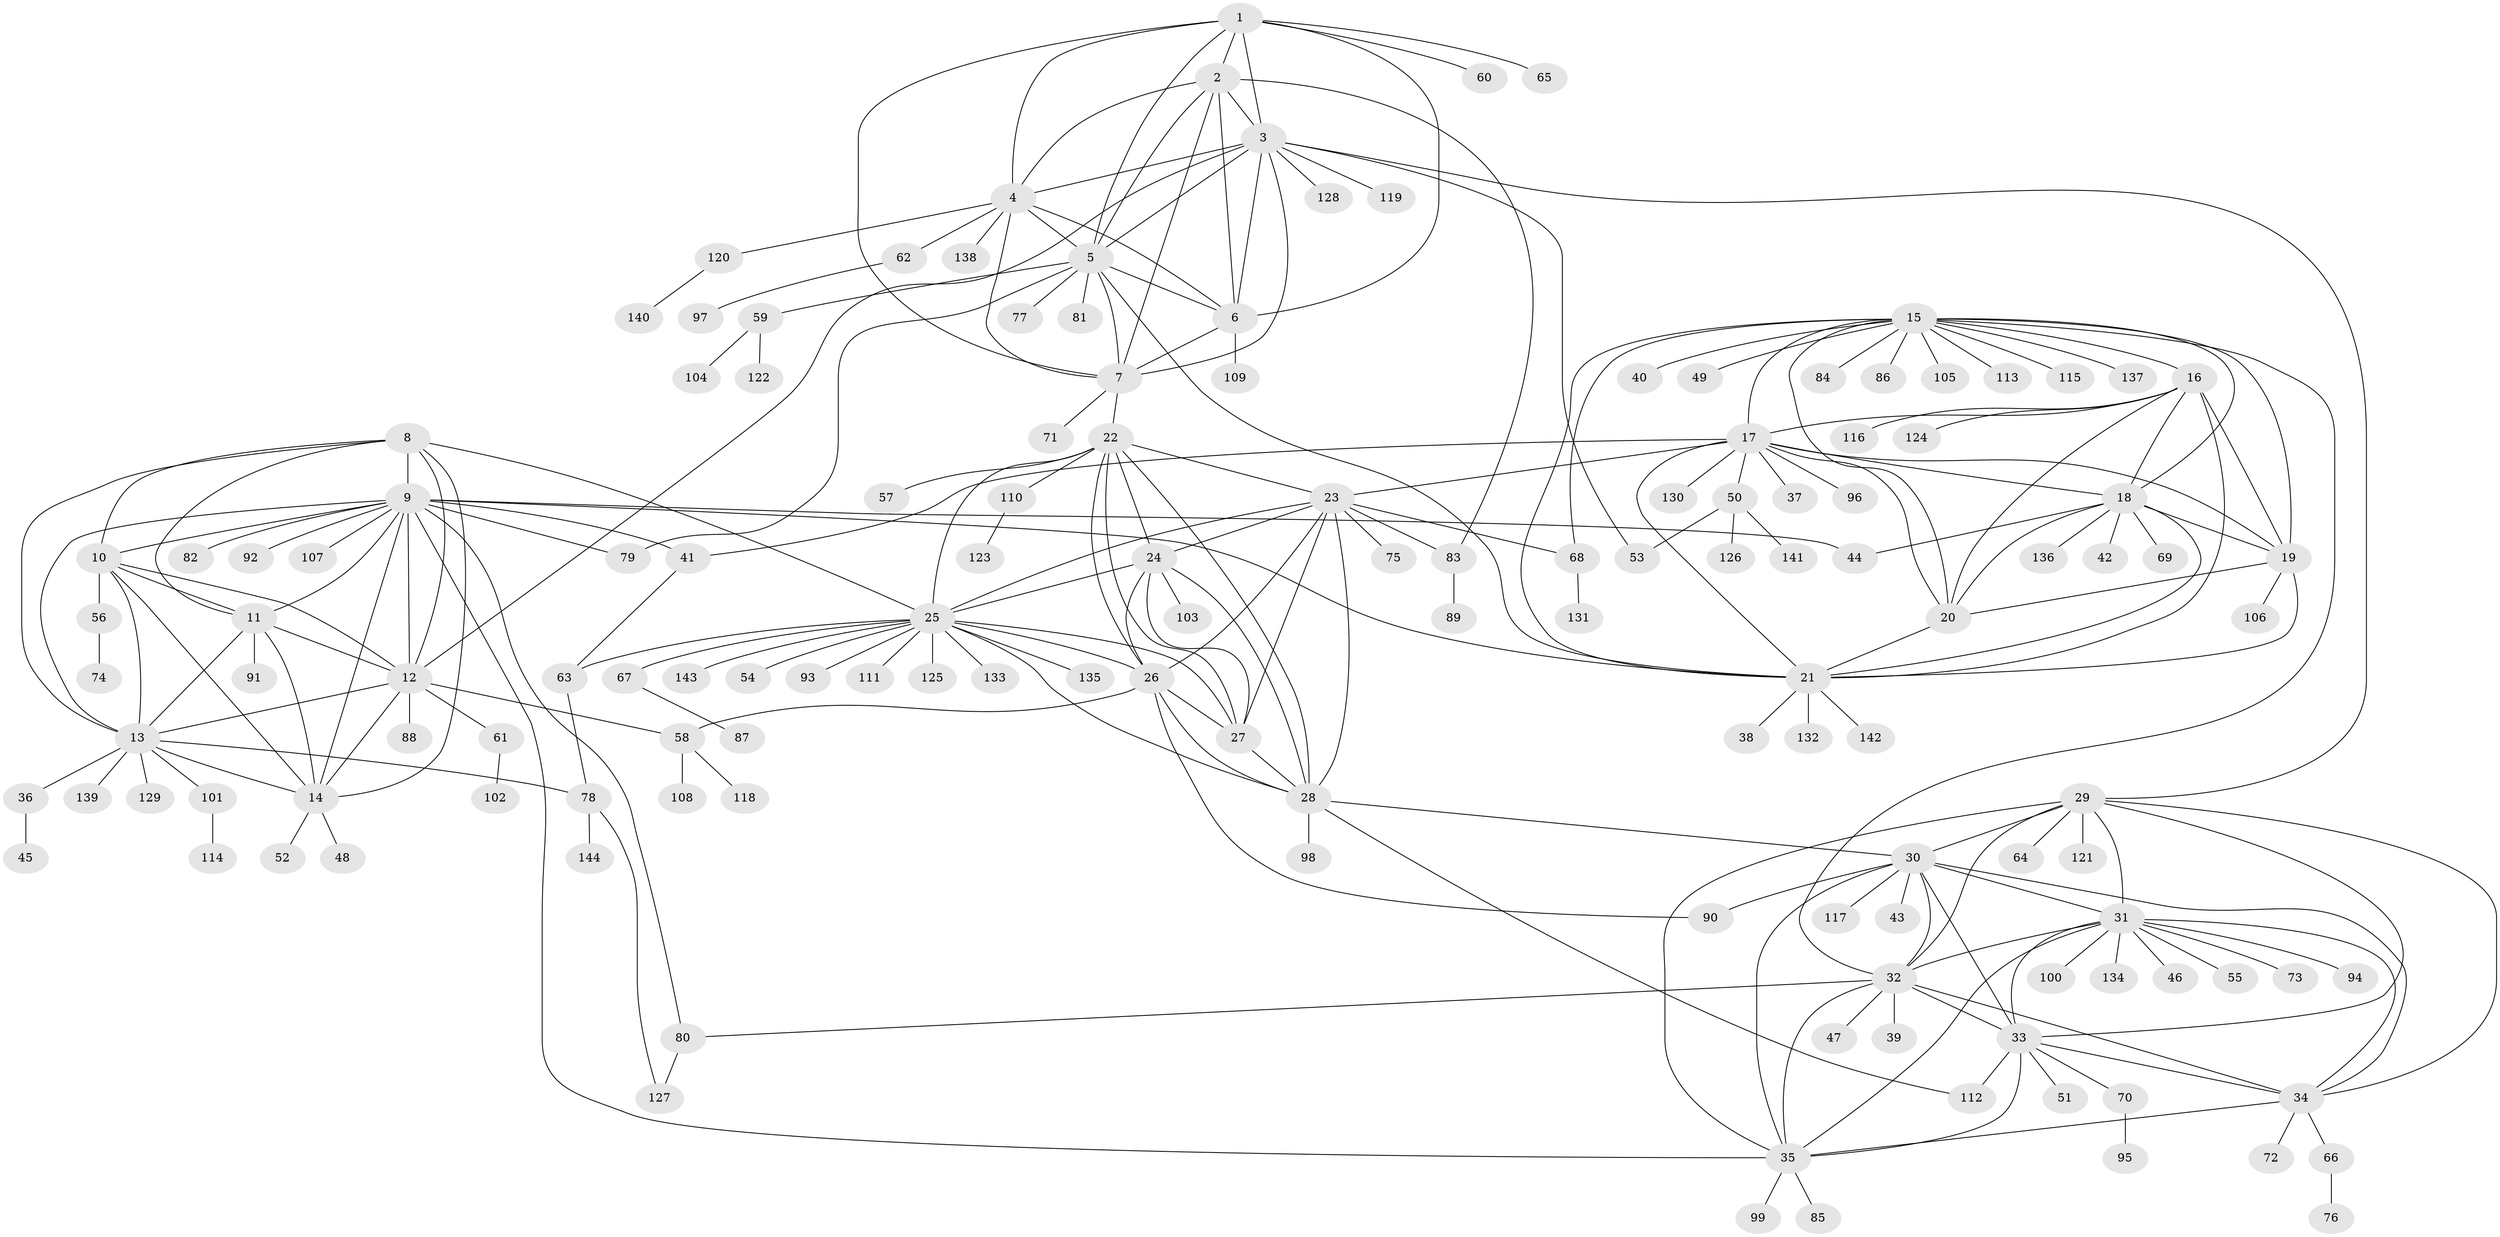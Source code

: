 // coarse degree distribution, {7: 0.03, 6: 0.07, 10: 0.03, 8: 0.03, 11: 0.01, 14: 0.02, 5: 0.01, 9: 0.05, 3: 0.05, 12: 0.01, 2: 0.09, 1: 0.59, 4: 0.01}
// Generated by graph-tools (version 1.1) at 2025/19/03/04/25 18:19:40]
// undirected, 144 vertices, 237 edges
graph export_dot {
graph [start="1"]
  node [color=gray90,style=filled];
  1;
  2;
  3;
  4;
  5;
  6;
  7;
  8;
  9;
  10;
  11;
  12;
  13;
  14;
  15;
  16;
  17;
  18;
  19;
  20;
  21;
  22;
  23;
  24;
  25;
  26;
  27;
  28;
  29;
  30;
  31;
  32;
  33;
  34;
  35;
  36;
  37;
  38;
  39;
  40;
  41;
  42;
  43;
  44;
  45;
  46;
  47;
  48;
  49;
  50;
  51;
  52;
  53;
  54;
  55;
  56;
  57;
  58;
  59;
  60;
  61;
  62;
  63;
  64;
  65;
  66;
  67;
  68;
  69;
  70;
  71;
  72;
  73;
  74;
  75;
  76;
  77;
  78;
  79;
  80;
  81;
  82;
  83;
  84;
  85;
  86;
  87;
  88;
  89;
  90;
  91;
  92;
  93;
  94;
  95;
  96;
  97;
  98;
  99;
  100;
  101;
  102;
  103;
  104;
  105;
  106;
  107;
  108;
  109;
  110;
  111;
  112;
  113;
  114;
  115;
  116;
  117;
  118;
  119;
  120;
  121;
  122;
  123;
  124;
  125;
  126;
  127;
  128;
  129;
  130;
  131;
  132;
  133;
  134;
  135;
  136;
  137;
  138;
  139;
  140;
  141;
  142;
  143;
  144;
  1 -- 2;
  1 -- 3;
  1 -- 4;
  1 -- 5;
  1 -- 6;
  1 -- 7;
  1 -- 60;
  1 -- 65;
  2 -- 3;
  2 -- 4;
  2 -- 5;
  2 -- 6;
  2 -- 7;
  2 -- 83;
  3 -- 4;
  3 -- 5;
  3 -- 6;
  3 -- 7;
  3 -- 12;
  3 -- 29;
  3 -- 53;
  3 -- 119;
  3 -- 128;
  4 -- 5;
  4 -- 6;
  4 -- 7;
  4 -- 62;
  4 -- 120;
  4 -- 138;
  5 -- 6;
  5 -- 7;
  5 -- 21;
  5 -- 59;
  5 -- 77;
  5 -- 79;
  5 -- 81;
  6 -- 7;
  6 -- 109;
  7 -- 22;
  7 -- 71;
  8 -- 9;
  8 -- 10;
  8 -- 11;
  8 -- 12;
  8 -- 13;
  8 -- 14;
  8 -- 25;
  9 -- 10;
  9 -- 11;
  9 -- 12;
  9 -- 13;
  9 -- 14;
  9 -- 21;
  9 -- 35;
  9 -- 41;
  9 -- 44;
  9 -- 79;
  9 -- 80;
  9 -- 82;
  9 -- 92;
  9 -- 107;
  10 -- 11;
  10 -- 12;
  10 -- 13;
  10 -- 14;
  10 -- 56;
  11 -- 12;
  11 -- 13;
  11 -- 14;
  11 -- 91;
  12 -- 13;
  12 -- 14;
  12 -- 58;
  12 -- 61;
  12 -- 88;
  13 -- 14;
  13 -- 36;
  13 -- 78;
  13 -- 101;
  13 -- 129;
  13 -- 139;
  14 -- 48;
  14 -- 52;
  15 -- 16;
  15 -- 17;
  15 -- 18;
  15 -- 19;
  15 -- 20;
  15 -- 21;
  15 -- 32;
  15 -- 40;
  15 -- 49;
  15 -- 68;
  15 -- 84;
  15 -- 86;
  15 -- 105;
  15 -- 113;
  15 -- 115;
  15 -- 137;
  16 -- 17;
  16 -- 18;
  16 -- 19;
  16 -- 20;
  16 -- 21;
  16 -- 116;
  16 -- 124;
  17 -- 18;
  17 -- 19;
  17 -- 20;
  17 -- 21;
  17 -- 23;
  17 -- 37;
  17 -- 41;
  17 -- 50;
  17 -- 96;
  17 -- 130;
  18 -- 19;
  18 -- 20;
  18 -- 21;
  18 -- 42;
  18 -- 44;
  18 -- 69;
  18 -- 136;
  19 -- 20;
  19 -- 21;
  19 -- 106;
  20 -- 21;
  21 -- 38;
  21 -- 132;
  21 -- 142;
  22 -- 23;
  22 -- 24;
  22 -- 25;
  22 -- 26;
  22 -- 27;
  22 -- 28;
  22 -- 57;
  22 -- 110;
  23 -- 24;
  23 -- 25;
  23 -- 26;
  23 -- 27;
  23 -- 28;
  23 -- 68;
  23 -- 75;
  23 -- 83;
  24 -- 25;
  24 -- 26;
  24 -- 27;
  24 -- 28;
  24 -- 103;
  25 -- 26;
  25 -- 27;
  25 -- 28;
  25 -- 54;
  25 -- 63;
  25 -- 67;
  25 -- 93;
  25 -- 111;
  25 -- 125;
  25 -- 133;
  25 -- 135;
  25 -- 143;
  26 -- 27;
  26 -- 28;
  26 -- 58;
  26 -- 90;
  27 -- 28;
  28 -- 30;
  28 -- 98;
  28 -- 112;
  29 -- 30;
  29 -- 31;
  29 -- 32;
  29 -- 33;
  29 -- 34;
  29 -- 35;
  29 -- 64;
  29 -- 121;
  30 -- 31;
  30 -- 32;
  30 -- 33;
  30 -- 34;
  30 -- 35;
  30 -- 43;
  30 -- 90;
  30 -- 117;
  31 -- 32;
  31 -- 33;
  31 -- 34;
  31 -- 35;
  31 -- 46;
  31 -- 55;
  31 -- 73;
  31 -- 94;
  31 -- 100;
  31 -- 134;
  32 -- 33;
  32 -- 34;
  32 -- 35;
  32 -- 39;
  32 -- 47;
  32 -- 80;
  33 -- 34;
  33 -- 35;
  33 -- 51;
  33 -- 70;
  33 -- 112;
  34 -- 35;
  34 -- 66;
  34 -- 72;
  35 -- 85;
  35 -- 99;
  36 -- 45;
  41 -- 63;
  50 -- 53;
  50 -- 126;
  50 -- 141;
  56 -- 74;
  58 -- 108;
  58 -- 118;
  59 -- 104;
  59 -- 122;
  61 -- 102;
  62 -- 97;
  63 -- 78;
  66 -- 76;
  67 -- 87;
  68 -- 131;
  70 -- 95;
  78 -- 127;
  78 -- 144;
  80 -- 127;
  83 -- 89;
  101 -- 114;
  110 -- 123;
  120 -- 140;
}
